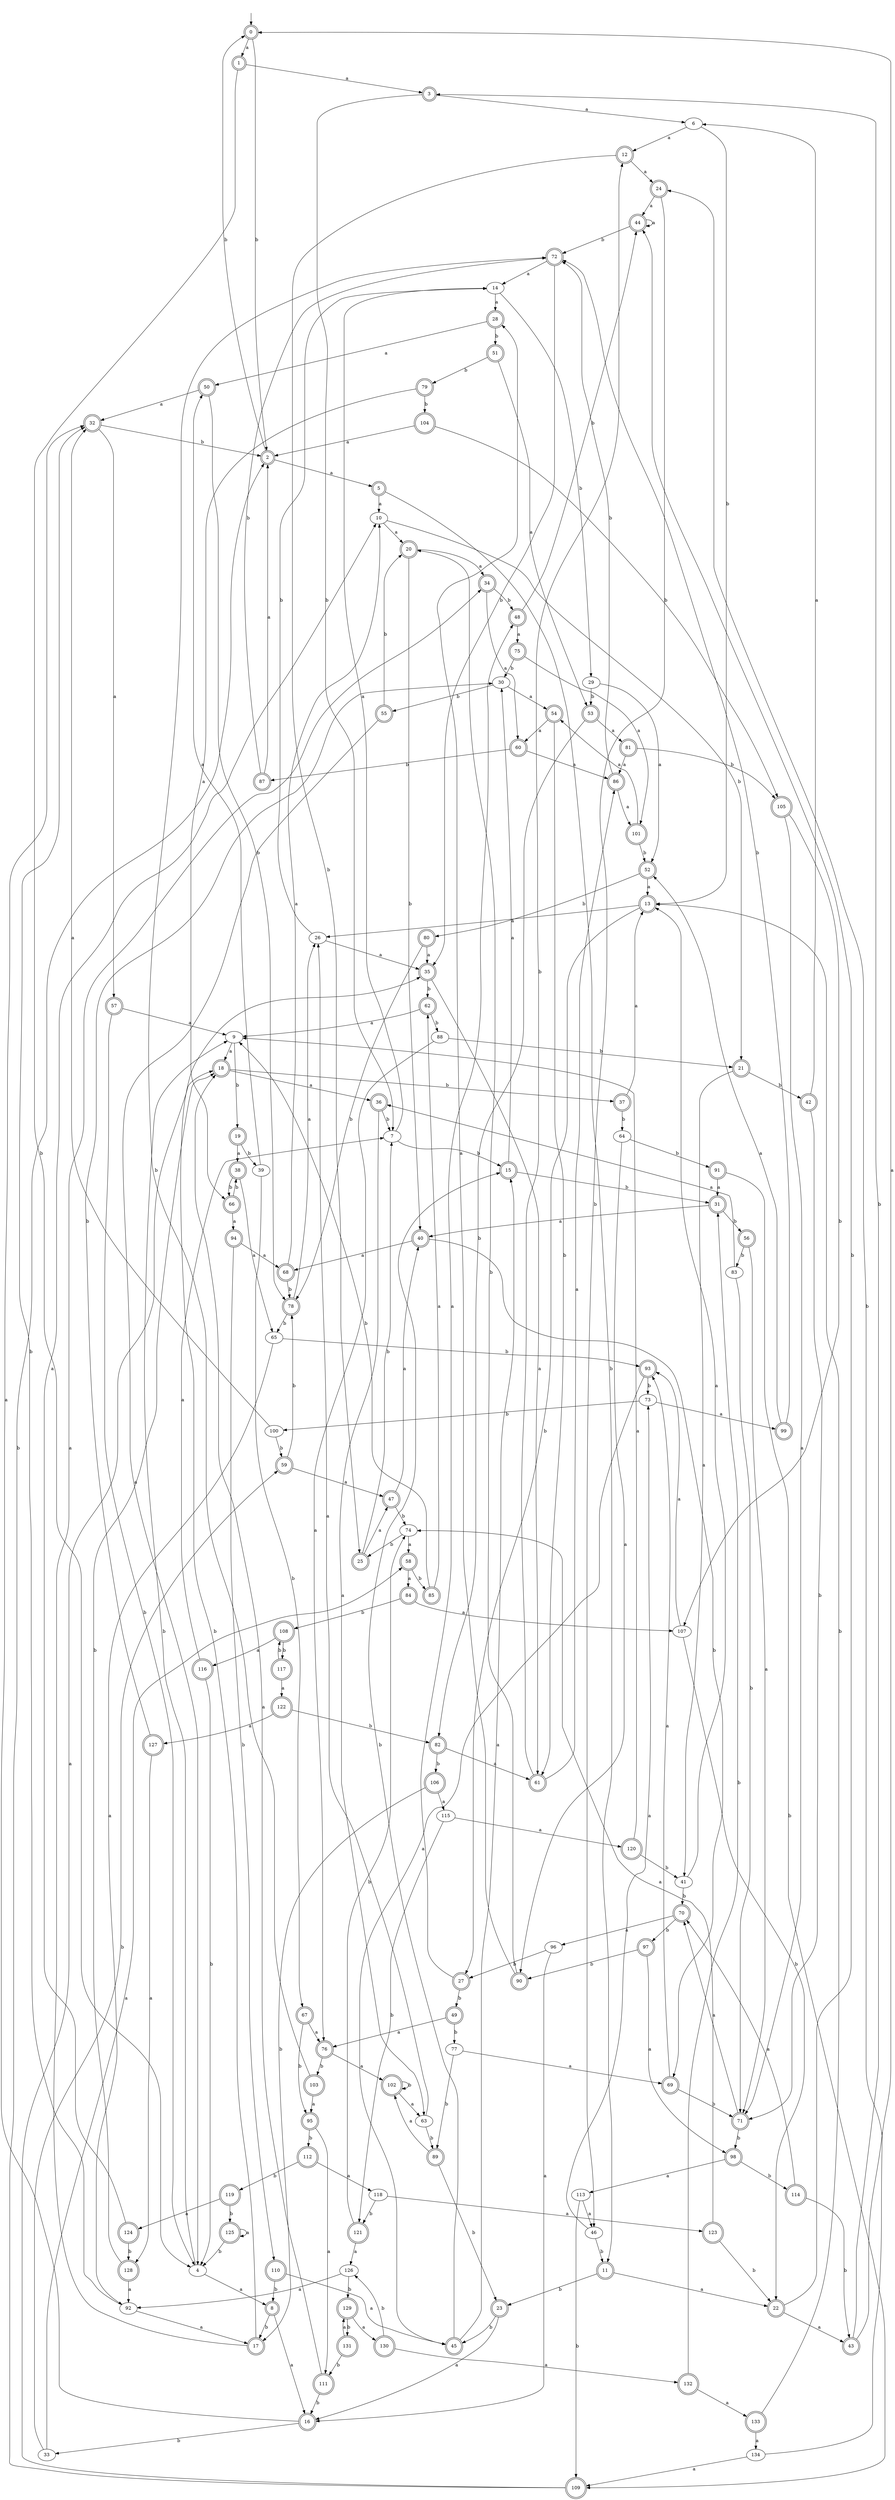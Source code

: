 digraph RandomDFA {
  __start0 [label="", shape=none];
  __start0 -> 0 [label=""];
  0 [shape=circle] [shape=doublecircle]
  0 -> 1 [label="a"]
  0 -> 2 [label="b"]
  1 [shape=doublecircle]
  1 -> 3 [label="a"]
  1 -> 4 [label="b"]
  2 [shape=doublecircle]
  2 -> 5 [label="a"]
  2 -> 0 [label="b"]
  3 [shape=doublecircle]
  3 -> 6 [label="a"]
  3 -> 7 [label="b"]
  4
  4 -> 8 [label="a"]
  4 -> 9 [label="b"]
  5 [shape=doublecircle]
  5 -> 10 [label="a"]
  5 -> 11 [label="b"]
  6
  6 -> 12 [label="a"]
  6 -> 13 [label="b"]
  7
  7 -> 14 [label="a"]
  7 -> 15 [label="b"]
  8 [shape=doublecircle]
  8 -> 16 [label="a"]
  8 -> 17 [label="b"]
  9
  9 -> 18 [label="a"]
  9 -> 19 [label="b"]
  10
  10 -> 20 [label="a"]
  10 -> 21 [label="b"]
  11 [shape=doublecircle]
  11 -> 22 [label="a"]
  11 -> 23 [label="b"]
  12 [shape=doublecircle]
  12 -> 24 [label="a"]
  12 -> 25 [label="b"]
  13 [shape=doublecircle]
  13 -> 26 [label="a"]
  13 -> 27 [label="b"]
  14
  14 -> 28 [label="a"]
  14 -> 29 [label="b"]
  15 [shape=doublecircle]
  15 -> 30 [label="a"]
  15 -> 31 [label="b"]
  16 [shape=doublecircle]
  16 -> 32 [label="a"]
  16 -> 33 [label="b"]
  17 [shape=doublecircle]
  17 -> 34 [label="a"]
  17 -> 35 [label="b"]
  18 [shape=doublecircle]
  18 -> 36 [label="a"]
  18 -> 37 [label="b"]
  19 [shape=doublecircle]
  19 -> 38 [label="a"]
  19 -> 39 [label="b"]
  20 [shape=doublecircle]
  20 -> 34 [label="a"]
  20 -> 40 [label="b"]
  21 [shape=doublecircle]
  21 -> 41 [label="a"]
  21 -> 42 [label="b"]
  22 [shape=doublecircle]
  22 -> 43 [label="a"]
  22 -> 44 [label="b"]
  23 [shape=doublecircle]
  23 -> 16 [label="a"]
  23 -> 45 [label="b"]
  24 [shape=doublecircle]
  24 -> 44 [label="a"]
  24 -> 46 [label="b"]
  25 [shape=doublecircle]
  25 -> 47 [label="a"]
  25 -> 7 [label="b"]
  26
  26 -> 35 [label="a"]
  26 -> 14 [label="b"]
  27 [shape=doublecircle]
  27 -> 48 [label="a"]
  27 -> 49 [label="b"]
  28 [shape=doublecircle]
  28 -> 50 [label="a"]
  28 -> 51 [label="b"]
  29
  29 -> 52 [label="a"]
  29 -> 53 [label="b"]
  30
  30 -> 54 [label="a"]
  30 -> 55 [label="b"]
  31 [shape=doublecircle]
  31 -> 40 [label="a"]
  31 -> 56 [label="b"]
  32 [shape=doublecircle]
  32 -> 57 [label="a"]
  32 -> 2 [label="b"]
  33
  33 -> 58 [label="a"]
  33 -> 59 [label="b"]
  34 [shape=doublecircle]
  34 -> 60 [label="a"]
  34 -> 48 [label="b"]
  35 [shape=doublecircle]
  35 -> 61 [label="a"]
  35 -> 62 [label="b"]
  36 [shape=doublecircle]
  36 -> 63 [label="a"]
  36 -> 7 [label="b"]
  37 [shape=doublecircle]
  37 -> 13 [label="a"]
  37 -> 64 [label="b"]
  38 [shape=doublecircle]
  38 -> 65 [label="a"]
  38 -> 66 [label="b"]
  39
  39 -> 50 [label="a"]
  39 -> 67 [label="b"]
  40 [shape=doublecircle]
  40 -> 68 [label="a"]
  40 -> 69 [label="b"]
  41
  41 -> 13 [label="a"]
  41 -> 70 [label="b"]
  42 [shape=doublecircle]
  42 -> 6 [label="a"]
  42 -> 71 [label="b"]
  43 [shape=doublecircle]
  43 -> 0 [label="a"]
  43 -> 3 [label="b"]
  44 [shape=doublecircle]
  44 -> 44 [label="a"]
  44 -> 72 [label="b"]
  45 [shape=doublecircle]
  45 -> 15 [label="a"]
  45 -> 15 [label="b"]
  46
  46 -> 73 [label="a"]
  46 -> 11 [label="b"]
  47 [shape=doublecircle]
  47 -> 40 [label="a"]
  47 -> 74 [label="b"]
  48 [shape=doublecircle]
  48 -> 75 [label="a"]
  48 -> 44 [label="b"]
  49 [shape=doublecircle]
  49 -> 76 [label="a"]
  49 -> 77 [label="b"]
  50 [shape=doublecircle]
  50 -> 32 [label="a"]
  50 -> 78 [label="b"]
  51 [shape=doublecircle]
  51 -> 53 [label="a"]
  51 -> 79 [label="b"]
  52 [shape=doublecircle]
  52 -> 13 [label="a"]
  52 -> 80 [label="b"]
  53 [shape=doublecircle]
  53 -> 81 [label="a"]
  53 -> 82 [label="b"]
  54 [shape=doublecircle]
  54 -> 60 [label="a"]
  54 -> 61 [label="b"]
  55 [shape=doublecircle]
  55 -> 4 [label="a"]
  55 -> 20 [label="b"]
  56 [shape=doublecircle]
  56 -> 71 [label="a"]
  56 -> 83 [label="b"]
  57 [shape=doublecircle]
  57 -> 9 [label="a"]
  57 -> 4 [label="b"]
  58 [shape=doublecircle]
  58 -> 84 [label="a"]
  58 -> 85 [label="b"]
  59 [shape=doublecircle]
  59 -> 47 [label="a"]
  59 -> 78 [label="b"]
  60 [shape=doublecircle]
  60 -> 86 [label="a"]
  60 -> 87 [label="b"]
  61 [shape=doublecircle]
  61 -> 86 [label="a"]
  61 -> 12 [label="b"]
  62 [shape=doublecircle]
  62 -> 9 [label="a"]
  62 -> 88 [label="b"]
  63
  63 -> 26 [label="a"]
  63 -> 89 [label="b"]
  64
  64 -> 90 [label="a"]
  64 -> 91 [label="b"]
  65
  65 -> 92 [label="a"]
  65 -> 93 [label="b"]
  66 [shape=doublecircle]
  66 -> 94 [label="a"]
  66 -> 38 [label="b"]
  67 [shape=doublecircle]
  67 -> 76 [label="a"]
  67 -> 95 [label="b"]
  68 [shape=doublecircle]
  68 -> 10 [label="a"]
  68 -> 78 [label="b"]
  69 [shape=doublecircle]
  69 -> 93 [label="a"]
  69 -> 71 [label="b"]
  70 [shape=doublecircle]
  70 -> 96 [label="a"]
  70 -> 97 [label="b"]
  71 [shape=doublecircle]
  71 -> 70 [label="a"]
  71 -> 98 [label="b"]
  72 [shape=doublecircle]
  72 -> 14 [label="a"]
  72 -> 35 [label="b"]
  73
  73 -> 99 [label="a"]
  73 -> 100 [label="b"]
  74
  74 -> 58 [label="a"]
  74 -> 25 [label="b"]
  75 [shape=doublecircle]
  75 -> 101 [label="a"]
  75 -> 30 [label="b"]
  76 [shape=doublecircle]
  76 -> 102 [label="a"]
  76 -> 103 [label="b"]
  77
  77 -> 69 [label="a"]
  77 -> 89 [label="b"]
  78 [shape=doublecircle]
  78 -> 26 [label="a"]
  78 -> 65 [label="b"]
  79 [shape=doublecircle]
  79 -> 66 [label="a"]
  79 -> 104 [label="b"]
  80 [shape=doublecircle]
  80 -> 35 [label="a"]
  80 -> 78 [label="b"]
  81 [shape=doublecircle]
  81 -> 86 [label="a"]
  81 -> 105 [label="b"]
  82 [shape=doublecircle]
  82 -> 61 [label="a"]
  82 -> 106 [label="b"]
  83
  83 -> 36 [label="a"]
  83 -> 71 [label="b"]
  84 [shape=doublecircle]
  84 -> 107 [label="a"]
  84 -> 108 [label="b"]
  85 [shape=doublecircle]
  85 -> 62 [label="a"]
  85 -> 9 [label="b"]
  86 [shape=doublecircle]
  86 -> 101 [label="a"]
  86 -> 72 [label="b"]
  87 [shape=doublecircle]
  87 -> 2 [label="a"]
  87 -> 72 [label="b"]
  88
  88 -> 76 [label="a"]
  88 -> 21 [label="b"]
  89 [shape=doublecircle]
  89 -> 102 [label="a"]
  89 -> 23 [label="b"]
  90 [shape=doublecircle]
  90 -> 28 [label="a"]
  90 -> 20 [label="b"]
  91 [shape=doublecircle]
  91 -> 31 [label="a"]
  91 -> 109 [label="b"]
  92
  92 -> 17 [label="a"]
  92 -> 32 [label="b"]
  93 [shape=doublecircle]
  93 -> 45 [label="a"]
  93 -> 73 [label="b"]
  94 [shape=doublecircle]
  94 -> 68 [label="a"]
  94 -> 110 [label="b"]
  95 [shape=doublecircle]
  95 -> 111 [label="a"]
  95 -> 112 [label="b"]
  96
  96 -> 16 [label="a"]
  96 -> 27 [label="b"]
  97 [shape=doublecircle]
  97 -> 98 [label="a"]
  97 -> 90 [label="b"]
  98 [shape=doublecircle]
  98 -> 113 [label="a"]
  98 -> 114 [label="b"]
  99 [shape=doublecircle]
  99 -> 52 [label="a"]
  99 -> 72 [label="b"]
  100
  100 -> 32 [label="a"]
  100 -> 59 [label="b"]
  101 [shape=doublecircle]
  101 -> 54 [label="a"]
  101 -> 52 [label="b"]
  102 [shape=doublecircle]
  102 -> 63 [label="a"]
  102 -> 102 [label="b"]
  103 [shape=doublecircle]
  103 -> 95 [label="a"]
  103 -> 72 [label="b"]
  104 [shape=doublecircle]
  104 -> 2 [label="a"]
  104 -> 105 [label="b"]
  105 [shape=doublecircle]
  105 -> 71 [label="a"]
  105 -> 107 [label="b"]
  106 [shape=doublecircle]
  106 -> 115 [label="a"]
  106 -> 17 [label="b"]
  107
  107 -> 93 [label="a"]
  107 -> 22 [label="b"]
  108 [shape=doublecircle]
  108 -> 116 [label="a"]
  108 -> 117 [label="b"]
  109 [shape=doublecircle]
  109 -> 18 [label="a"]
  109 -> 2 [label="b"]
  110 [shape=doublecircle]
  110 -> 45 [label="a"]
  110 -> 8 [label="b"]
  111 [shape=doublecircle]
  111 -> 18 [label="a"]
  111 -> 16 [label="b"]
  112 [shape=doublecircle]
  112 -> 118 [label="a"]
  112 -> 119 [label="b"]
  113
  113 -> 46 [label="a"]
  113 -> 109 [label="b"]
  114 [shape=doublecircle]
  114 -> 70 [label="a"]
  114 -> 43 [label="b"]
  115
  115 -> 120 [label="a"]
  115 -> 121 [label="b"]
  116 [shape=doublecircle]
  116 -> 7 [label="a"]
  116 -> 4 [label="b"]
  117 [shape=doublecircle]
  117 -> 122 [label="a"]
  117 -> 108 [label="b"]
  118
  118 -> 123 [label="a"]
  118 -> 121 [label="b"]
  119 [shape=doublecircle]
  119 -> 124 [label="a"]
  119 -> 125 [label="b"]
  120 [shape=doublecircle]
  120 -> 9 [label="a"]
  120 -> 41 [label="b"]
  121 [shape=doublecircle]
  121 -> 126 [label="a"]
  121 -> 74 [label="b"]
  122 [shape=doublecircle]
  122 -> 127 [label="a"]
  122 -> 82 [label="b"]
  123 [shape=doublecircle]
  123 -> 74 [label="a"]
  123 -> 22 [label="b"]
  124 [shape=doublecircle]
  124 -> 10 [label="a"]
  124 -> 128 [label="b"]
  125 [shape=doublecircle]
  125 -> 125 [label="a"]
  125 -> 4 [label="b"]
  126
  126 -> 92 [label="a"]
  126 -> 129 [label="b"]
  127 [shape=doublecircle]
  127 -> 128 [label="a"]
  127 -> 30 [label="b"]
  128 [shape=doublecircle]
  128 -> 92 [label="a"]
  128 -> 18 [label="b"]
  129 [shape=doublecircle]
  129 -> 130 [label="a"]
  129 -> 131 [label="b"]
  130 [shape=doublecircle]
  130 -> 132 [label="a"]
  130 -> 126 [label="b"]
  131 [shape=doublecircle]
  131 -> 129 [label="a"]
  131 -> 111 [label="b"]
  132 [shape=doublecircle]
  132 -> 133 [label="a"]
  132 -> 31 [label="b"]
  133 [shape=doublecircle]
  133 -> 134 [label="a"]
  133 -> 13 [label="b"]
  134
  134 -> 109 [label="a"]
  134 -> 24 [label="b"]
}
